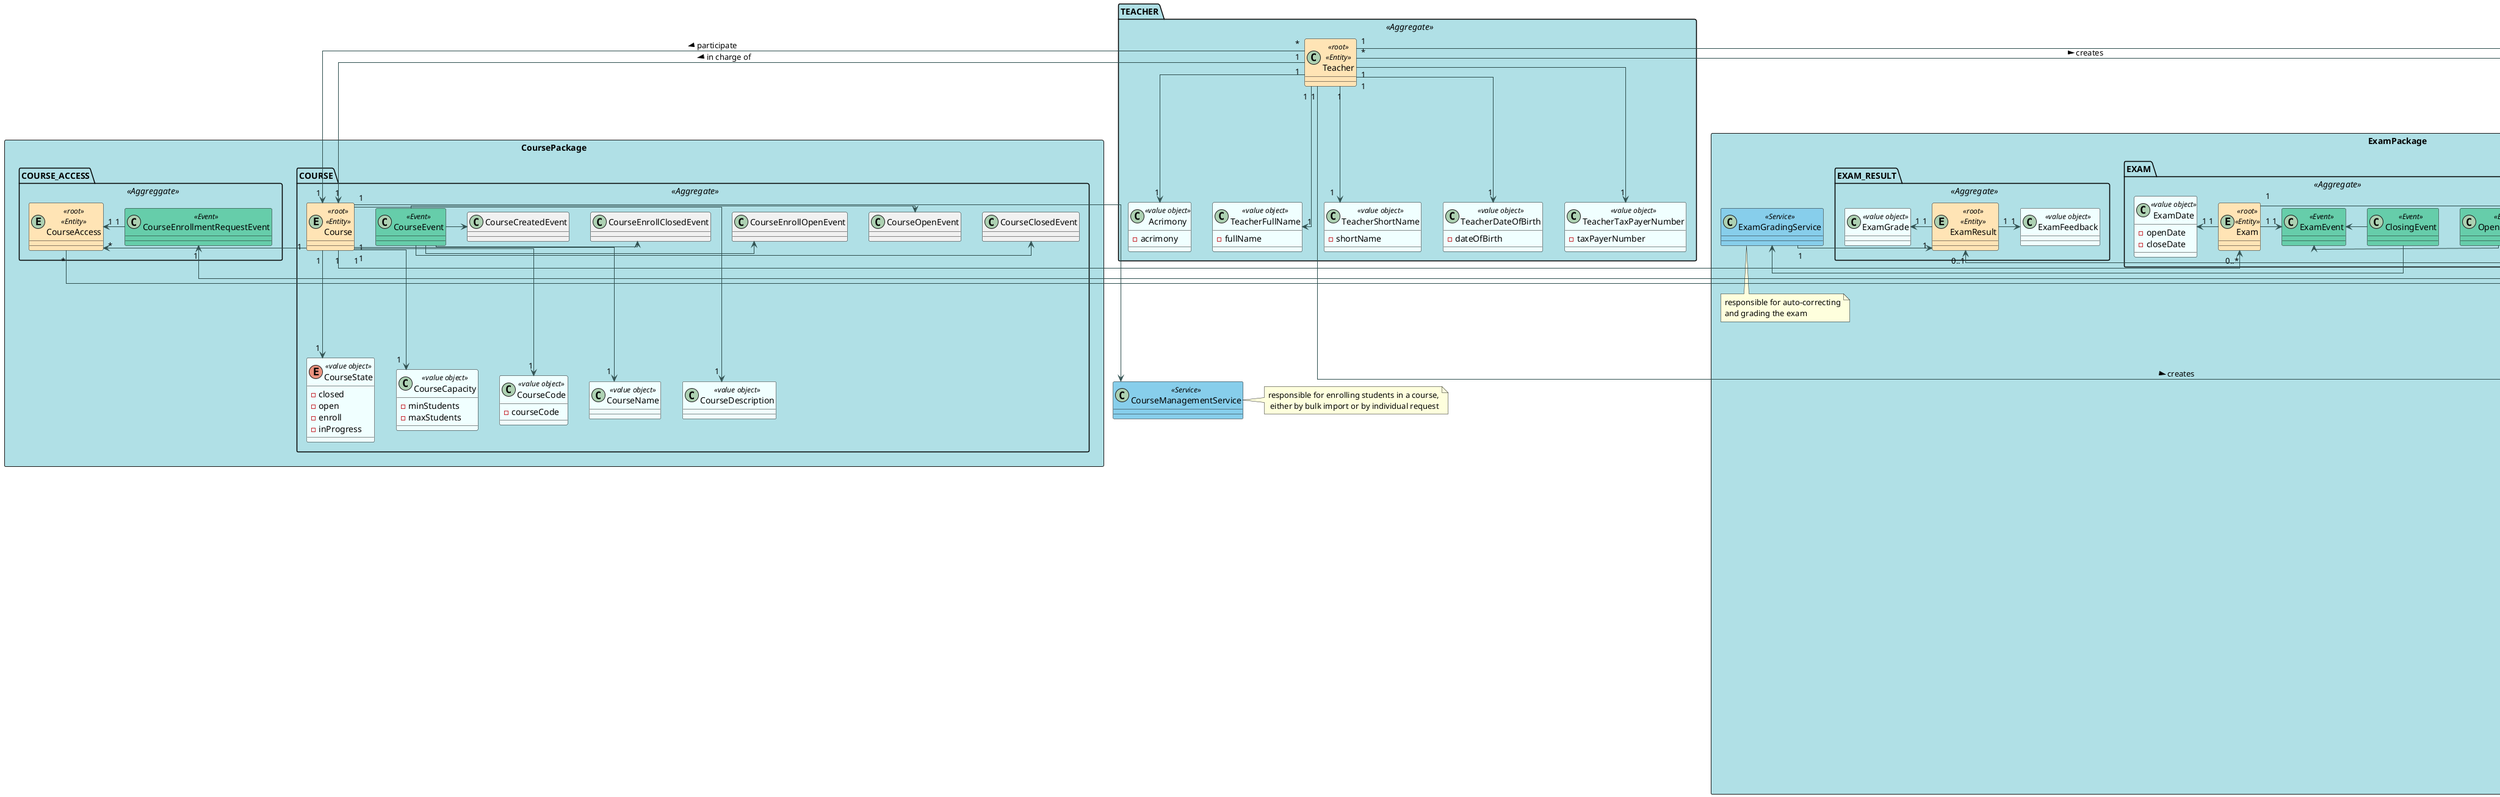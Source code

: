 @startuml

skinparam linetype ortho
skinparam Shadowing False
'hide empty members
'left to right direction

skinparam class {
    BackgroundColor<<Entity>> Moccasin
    BackgroundColor<<value object>> Azure
    BackgroundColor<<Event>> MediumAquaMarine
    BackgroundColor<<Service>> SkyBlue
    ArrowColor DarkSlateGrey
}

skinparam package {
    BackgroundColor PowderBlue
}
' ############## TEACHER ##############

package TEACHER <<Aggregate>> {

    class Teacher <<root>> <<Entity>>

    class Acrimony <<value object>> {
        -acrimony
    }

    class TeacherFullName <<value object>> {
        -fullName
    }

    class TeacherShortName <<value object>> {
       -shortName
    }

    class TeacherDateOfBirth <<value object>> {
        -dateOfBirth
    }

    class TeacherTaxPayerNumber <<value object>> {
        -taxPayerNumber
    }
}

Teacher "1" ---down> "1" Acrimony
Teacher "1" ---down> "1" TeacherFullName
Teacher "1" ---down> "1" TeacherShortName
Teacher "1" ---down> "1" TeacherDateOfBirth
Teacher "1" ---down> "1" TeacherTaxPayerNumber



' ############## MANAGER ##############
'NAO FAZ SENTIDO A CENA DE MANAGERID
package MANAGER <<Aggregate>> {

    class Manager <<root>> <<Entity>>

    class ManagerId <<value object>> {
        -managerId
    }

    class ManagerFullName <<value object>> {
        -fullName
    }

    class ManagerShortName <<value object>> {
         -shortName
    }

    class ManagerDateOfBirth <<value object>> {
         -dateOfBirth
    }

    class ManagerTaxPayerNumber <<value object>> {
         -taxPayerNumber
    }
}

'TALVEZ APAGAR O PACKAGE USER OU CORRIGIR PELO CODIGO
' ############## USERS ##############

/'class User{
    - email
    - fullName
    - shortName
    - pwd
    - name??
    - dateOfBirth
    - taxPayerNumber
}

class Student{ -mecanographicNumber}
class Teacher{ - acronimo}
class Manager{ - managerId?? }

'/
/'
package USER <<Aggregate>> {

    class User <<root>> <<Entity>>

    class Password <<value object>> {
            -password
        }

    class Role <<value object>> {
        -description
        -function
    }

    note right : A User can be a Student, Teacher, \nManager.
}

' ############## USERS ##############

User "1" ---down> "1" FullName
User "1" ---down> "1" ShortName
User "1" ---down> "1" DateOfBirth
User "1" ---down> "1" TaxPayerNumber
User "1" ---down> "1" Password
User "*" ---down> "*"Role

'/

' ############## COURSE ##############

/'
    class Course{
        - courseId @Id??
        - courseName
        - Collections<> Teacher:regent
        - description
        - minStudents
        - maxStudents
    }
'/
' ############## STUDENT ##############

package STUDENT <<Aggregate>> {

    class Student <<root>> <<Entity>>

    class MecanographicNumber <<value object>> {
        -mecanographicNumber
    }

    class StudentFullName <<value object>> {
        -fullName
    }

    class StudentShortName <<value object>> {
        -shortName
    }

    class StudentDateOfBirth <<value object>> {
        -dateOfBirth
    }

    class StudentTaxPayerNumber <<value object>> {
        -taxPayerNumber
    }
}

Student "1" ---down> "1" MecanographicNumber
Student "1" ---down> "1" StudentFullName
Student "1" ---down> "1" StudentShortName
Student "1" ---down> "1" StudentDateOfBirth
Student "1" ---down> "1" StudentTaxPayerNumber

package CoursePackage <<Rectangle>> {
package COURSE <<Aggregate>> {

    /'FALTA VER COMO ADICIONAR ISTO

    - Collections<> Teacher:regent
    '/

    entity Course <<root>> <<Entity>>

    class CourseCode <<value object>>{
        -courseCode
    }

    class CourseName <<value object>>


    class CourseDescription <<value object>>

    enum CourseState <<value object>>{
        - closed
        - open
        - enroll
        - inProgress
    }

    class CourseCapacity <<value object>> {
        -minStudents
        -maxStudents
    }
    class CourseEvent <<Event>>


    class CourseClosedEvent
    class CourseOpenEvent
    class CourseEnrollOpenEvent
    class CourseEnrollClosedEvent
    class CourseCreatedEvent
}
/' class ClassEvent <<Event>> '/
' ############## COURSE ##############

Course "1" ---down> "1" CourseCode
Course "1" ---down> "1" CourseName
Course "1" ---down> "1" CourseState
Course "1" ---down> "1" CourseDescription
Course "1" ---down> "1" CourseCapacity

CourseEvent -> CourseClosedEvent
CourseEvent -> CourseOpenEvent
CourseEvent -> CourseEnrollOpenEvent
CourseEvent -> CourseEnrollClosedEvent
CourseEvent -> CourseCreatedEvent


package COURSE_ACCESS <<Aggreggate>>{
    entity CourseAccess <<root>> <<Entity>>
    CourseAccess "*" -> "1" Student
    Course "1" -> "*" CourseAccess

    class CourseEnrollmentRequestEvent <<Event>>
    CourseAccess "1" <- "1" CourseEnrollmentRequestEvent
    Manager "1" -> "1" CourseEnrollmentRequestEvent
}

}
' ############## EXAMS ##############
package ExamPackage <<Rectangle>> {
package EXAM_SPECIFICATION <<Aggregate>> {

    /'FALTA VER COMO ADICIONAR ISTO
        -Course: course?? '/

    entity ExamSpecification <<root>> <<Entity>>

    class ExamTitle <<value object>>

    class HeaderDescription <<value object>>

    class ExamHeader <<value object>>

    class ExamSection <<value object>>

    class SectionDescription <<value object>>

    class Question <<value object>> {
        -description
        -solution
    }

    class QuestionFeedback <<value object>>

    enum QuestionType <<value object>> {
        - matching
        - multipleChoices
        - shortAnswer
        - numerical
        - selectMissingWord
        - true/False
    }

    enum FeedbackType <<value object>> {
        - none
        - onSubmission
        - afterClosing
    }

    enum GradeType <<value object>> {
        - none
        - onSubmission
        - afterClosing
    }
}

package EXAM <<Aggregate>> {
    entity Exam <<root>> <<Entity>>

    class ExamDate <<value object>> {
        -openDate
        -closeDate
    }

    class ExamEvent <<Event>>
    class OpeningEvent <<Event>>
    class ClosingEvent <<Event>>
}

package EXAM_RESULT <<Aggregate>> {
    entity ExamResult <<root>> <<Entity>>

    class ExamGrade <<value object>>
    class ExamFeedback <<value object>>
}

class ExamGradingService <<Service>>

' ############## EXAMS ##############

ExamSpecification "1" ---down> "1" ExamTitle
ExamHeader "1" ---down> "0..1" HeaderDescription
ExamSection "1" ---down> "0..1" SectionDescription
ExamHeader "1" ---down> "1" FeedbackType
ExamHeader "1" ---down> "1" GradeType
ExamSpecification "1" ---down> "1" ExamHeader
ExamSpecification "1" ---down> "1..*" ExamSection
ExamSection "1" ---down> "1..*" Question
Question "1" ---down> "1" QuestionType
Question "1" ---down> "0..*" QuestionFeedback
Exam "1" -> "1" ExamSpecification
/' curso liga se a exame '/
Exam "1" -left> "1" ExamDate
OpeningEvent -up> ExamEvent
ClosingEvent -up> ExamEvent
Exam "1" -down> "1" ExamEvent
ExamGradingService "1" -> "1" ExamResult



ExamResult "1" -left> "1" ExamGrade
ExamResult "1" -right> "1" ExamFeedback

Course "1" -> "0..*" Exam

ClosingEvent -down> ExamGradingService
note bottom: responsible for auto-correcting\nand grading the exam
Student "1" -right> "0..1" ExamResult
}
' ############## BOARD ##############

/'class Board{
    - Student:admin
    - Collection:usersInvited
    - historyUpdates
    - rows/columns property file
}

class PostIt{
    - postItId
    - text
}

'/
package BOARDPackage <<Rectangle>> {
package BOARD <<Aggregate>> {

    class Board <<root>> <<Entity>>{
    }
    note right: criar a entidade que gere as celulas ou e a board\n que gere as celulas

    class BoardTitle <<value object>>{
        -boardTitle
    }


    class CreateBoard <<Event>>


}

package CELL <<Aggregate>> {
    class Cell <<Entity>>{
            -header
        }

        class HistoryUpdate <<value object>> {
            -historyUpdate
        }

        class PostIt <<Entity>> {
            - postItId
            - typeOfContent
        }

        note right: Image or text

}

}

' ############## BOARD ##############

Cell "1" ---down> "*" HistoryUpdate
Board "1" ---down> "1" BoardTitle
Board "1" *---down "1..*" Cell : part of <
Cell "1"  *---down "0..1" PostIt : part of <

CreateBoard ---> Board


' ############## MEETING ##############

/'
class Meeting{
    -time
    -duration
    -User:admin
    -Collection:usersInvited
}'/

package MEETING <<Aggregate>> {

    /'FALTA VER COMO ADICIONAR ISTO
             -User:admin
             -Collection:usersInvited '/

    class Meeting <<root>> <<Entity>>

    class MeetingInfo <<value object>>{
        -admin
    }

    class Time <<value object>> {
        -time
    }

    class Duration <<value object>> {
            -duration
        }

    class ScheduleMeeting <<Event>>

    class AcceptMeeting <<Event>>

    class RejectMeeting <<Event>>

    class CancelsMeeting <<Event>>

}

Meeting "1" ---down> "1" Time
Meeting "1" ---down> "1" Duration
Meeting "1" ---down> "1" MeetingInfo
Meeting "1" ---> "1" ScheduleMeeting
CancelsMeeting "1" ---> "1" Meeting
AcceptMeeting "1" ---right> "1" Meeting
RejectMeeting "1" ---left> "1" Meeting



Manager "1" ---down> "1" ManagerId
Manager "1" ---down> "1" ManagerFullName
Manager "1" ---down> "1" ManagerShortName
Manager "1" ---down> "1" ManagerDateOfBirth
Manager "1" ---down> "1" ManagerTaxPayerNumber


'########### CONNECTIONS BETWEEN AGGREGATES ###########

Teacher "*" ---down> "1" Course : participate >
Teacher "1" ---down> "1" Course : in charge of >

/' Student "*" ---down> "*" ExamSpecification : does > '/
Teacher "*" ---down> "1" ExamSpecification : creates >


Student "1" ---down> "*" Board : creates >
Teacher "1" ---down> "*" Board : creates >
Manager "1" ---down> "*" Board : creates >

Student "1" ---down> "*" Meeting : creates/participate >
Teacher "1" ---down> "*" Meeting : creates/participate  >
Manager "1" ---down> "*" Meeting : creates/participate >

'########### SERVICES ###########

class UserManagementService <<Service>>
Manager ---down> UserManagementService
note right: responsible for creating, disabling/enabling, \nand listing users in the system


class CourseManagementService <<Service>>
Course ---down> CourseManagementService
/'Manager ---down> CourseManagementService
Teacher ---down> CourseManagementService : lists course >

Student ---down> CourseManagementService : lists course >
note bottom: responsible for creating courses\n, opening/closing enrollments and courses, \nsetting course teachers, and listing courses



class CourseEnrollmentService <<Service>>
Course ---down> CourseEnrollmentService
/'Manager ---down> CourseEnrollmentService
Student ---down> CourseEnrollmentService : request >'/
note right: responsible for enrolling students in a course,\n either by bulk import or by individual request

/'class ExamService <<Service>>
ExamSpecification ---down> ExamService
Teacher ---down> ExamService
Student ---down> ExamService
note right: managing exam-taking and grading'/


class SharedBoardService <<Service>>
Board ---down> SharedBoardService
/'Manager ---down> SharedBoardService
Teacher ---down> SharedBoardService
Student ---down> SharedBoardService'/
note right :responsible for creating,\n sharing, and managing\n shared boards and post-its

class MeetingService <<Service>>
Meeting ---down> MeetingService
/'Manager ---down> MeetingService
Teacher ---down> MeetingService
Student ---down> MeetingService'/
note right :responsible for managing\n meetings between users


'########### EVENTS ###########

/' Course ---down> ClassEvent '/



/' ExamSpecification ---down> ExamEvent '/
/' ExamEvent ---> ExamService '/





'MeetingEvent ---> MeetingService

/'
class Enrollment{
    -studentId
    -courseId
    -finalGrade
}

class Class{
    - Title @Id
    - date
    - duration

    - Course: course??
    - teacher??
}



class ExamResult{
    - ExamSpecification
    - Student
    - feedback
    - grade
}



''
User --> Teacher
User --> Student
User --> Manager

''Courses

Manager ---> Course : Manages >
Manager ---> Enrollment : Manages >

Teacher -left-> Class : Creates >

Enrollment "1" ---* "1" Student
Enrollment "1" ---* "1" Course

Course "1" ---* "*" Class



''Exams

' Student --> Exam
Student --> ExamResult

Teacher "1" -up-> "*" ExamSpecification
Course "1" *-- "*" ExamSpecification
ExamSpecification "1" *-- "*" ExamResult

ExamSpecification "1" ---> "*" QuestionTypes


''Shared Boards

' User --> Admin : is the >
User "1" ----> "*" Board : manages >
Board "1" --* "*" User : contains >

Board "1" ---> "*" PostIt : contains >
User "*" ---> "*" PostIt : manages >




''Meeting
' User --> Admin : is the >
User "1" ---> "*" Meeting : managers >
Meeting "1" ---* "*" User : contains >'/





@enduml
